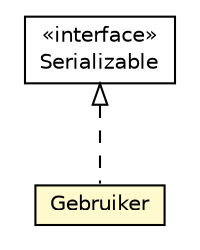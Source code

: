 #!/usr/local/bin/dot
#
# Class diagram 
# Generated by UMLGraph version R5_6-24-gf6e263 (http://www.umlgraph.org/)
#

digraph G {
	edge [fontname="Helvetica",fontsize=10,labelfontname="Helvetica",labelfontsize=10];
	node [fontname="Helvetica",fontsize=10,shape=plaintext];
	nodesep=0.25;
	ranksep=0.5;
	// nl.b3p.brmo.persistence.auth.Gebruiker
	c435 [label=<<table title="nl.b3p.brmo.persistence.auth.Gebruiker" border="0" cellborder="1" cellspacing="0" cellpadding="2" port="p" bgcolor="lemonChiffon" href="./Gebruiker.html">
		<tr><td><table border="0" cellspacing="0" cellpadding="1">
<tr><td align="center" balign="center"> Gebruiker </td></tr>
		</table></td></tr>
		</table>>, URL="./Gebruiker.html", fontname="Helvetica", fontcolor="black", fontsize=10.0];
	//nl.b3p.brmo.persistence.auth.Gebruiker implements java.io.Serializable
	c436:p -> c435:p [dir=back,arrowtail=empty,style=dashed];
	// java.io.Serializable
	c436 [label=<<table title="java.io.Serializable" border="0" cellborder="1" cellspacing="0" cellpadding="2" port="p">
		<tr><td><table border="0" cellspacing="0" cellpadding="1">
<tr><td align="center" balign="center"> &#171;interface&#187; </td></tr>
<tr><td align="center" balign="center"> Serializable </td></tr>
		</table></td></tr>
		</table>>, URL="null", fontname="Helvetica", fontcolor="black", fontsize=10.0];
}

